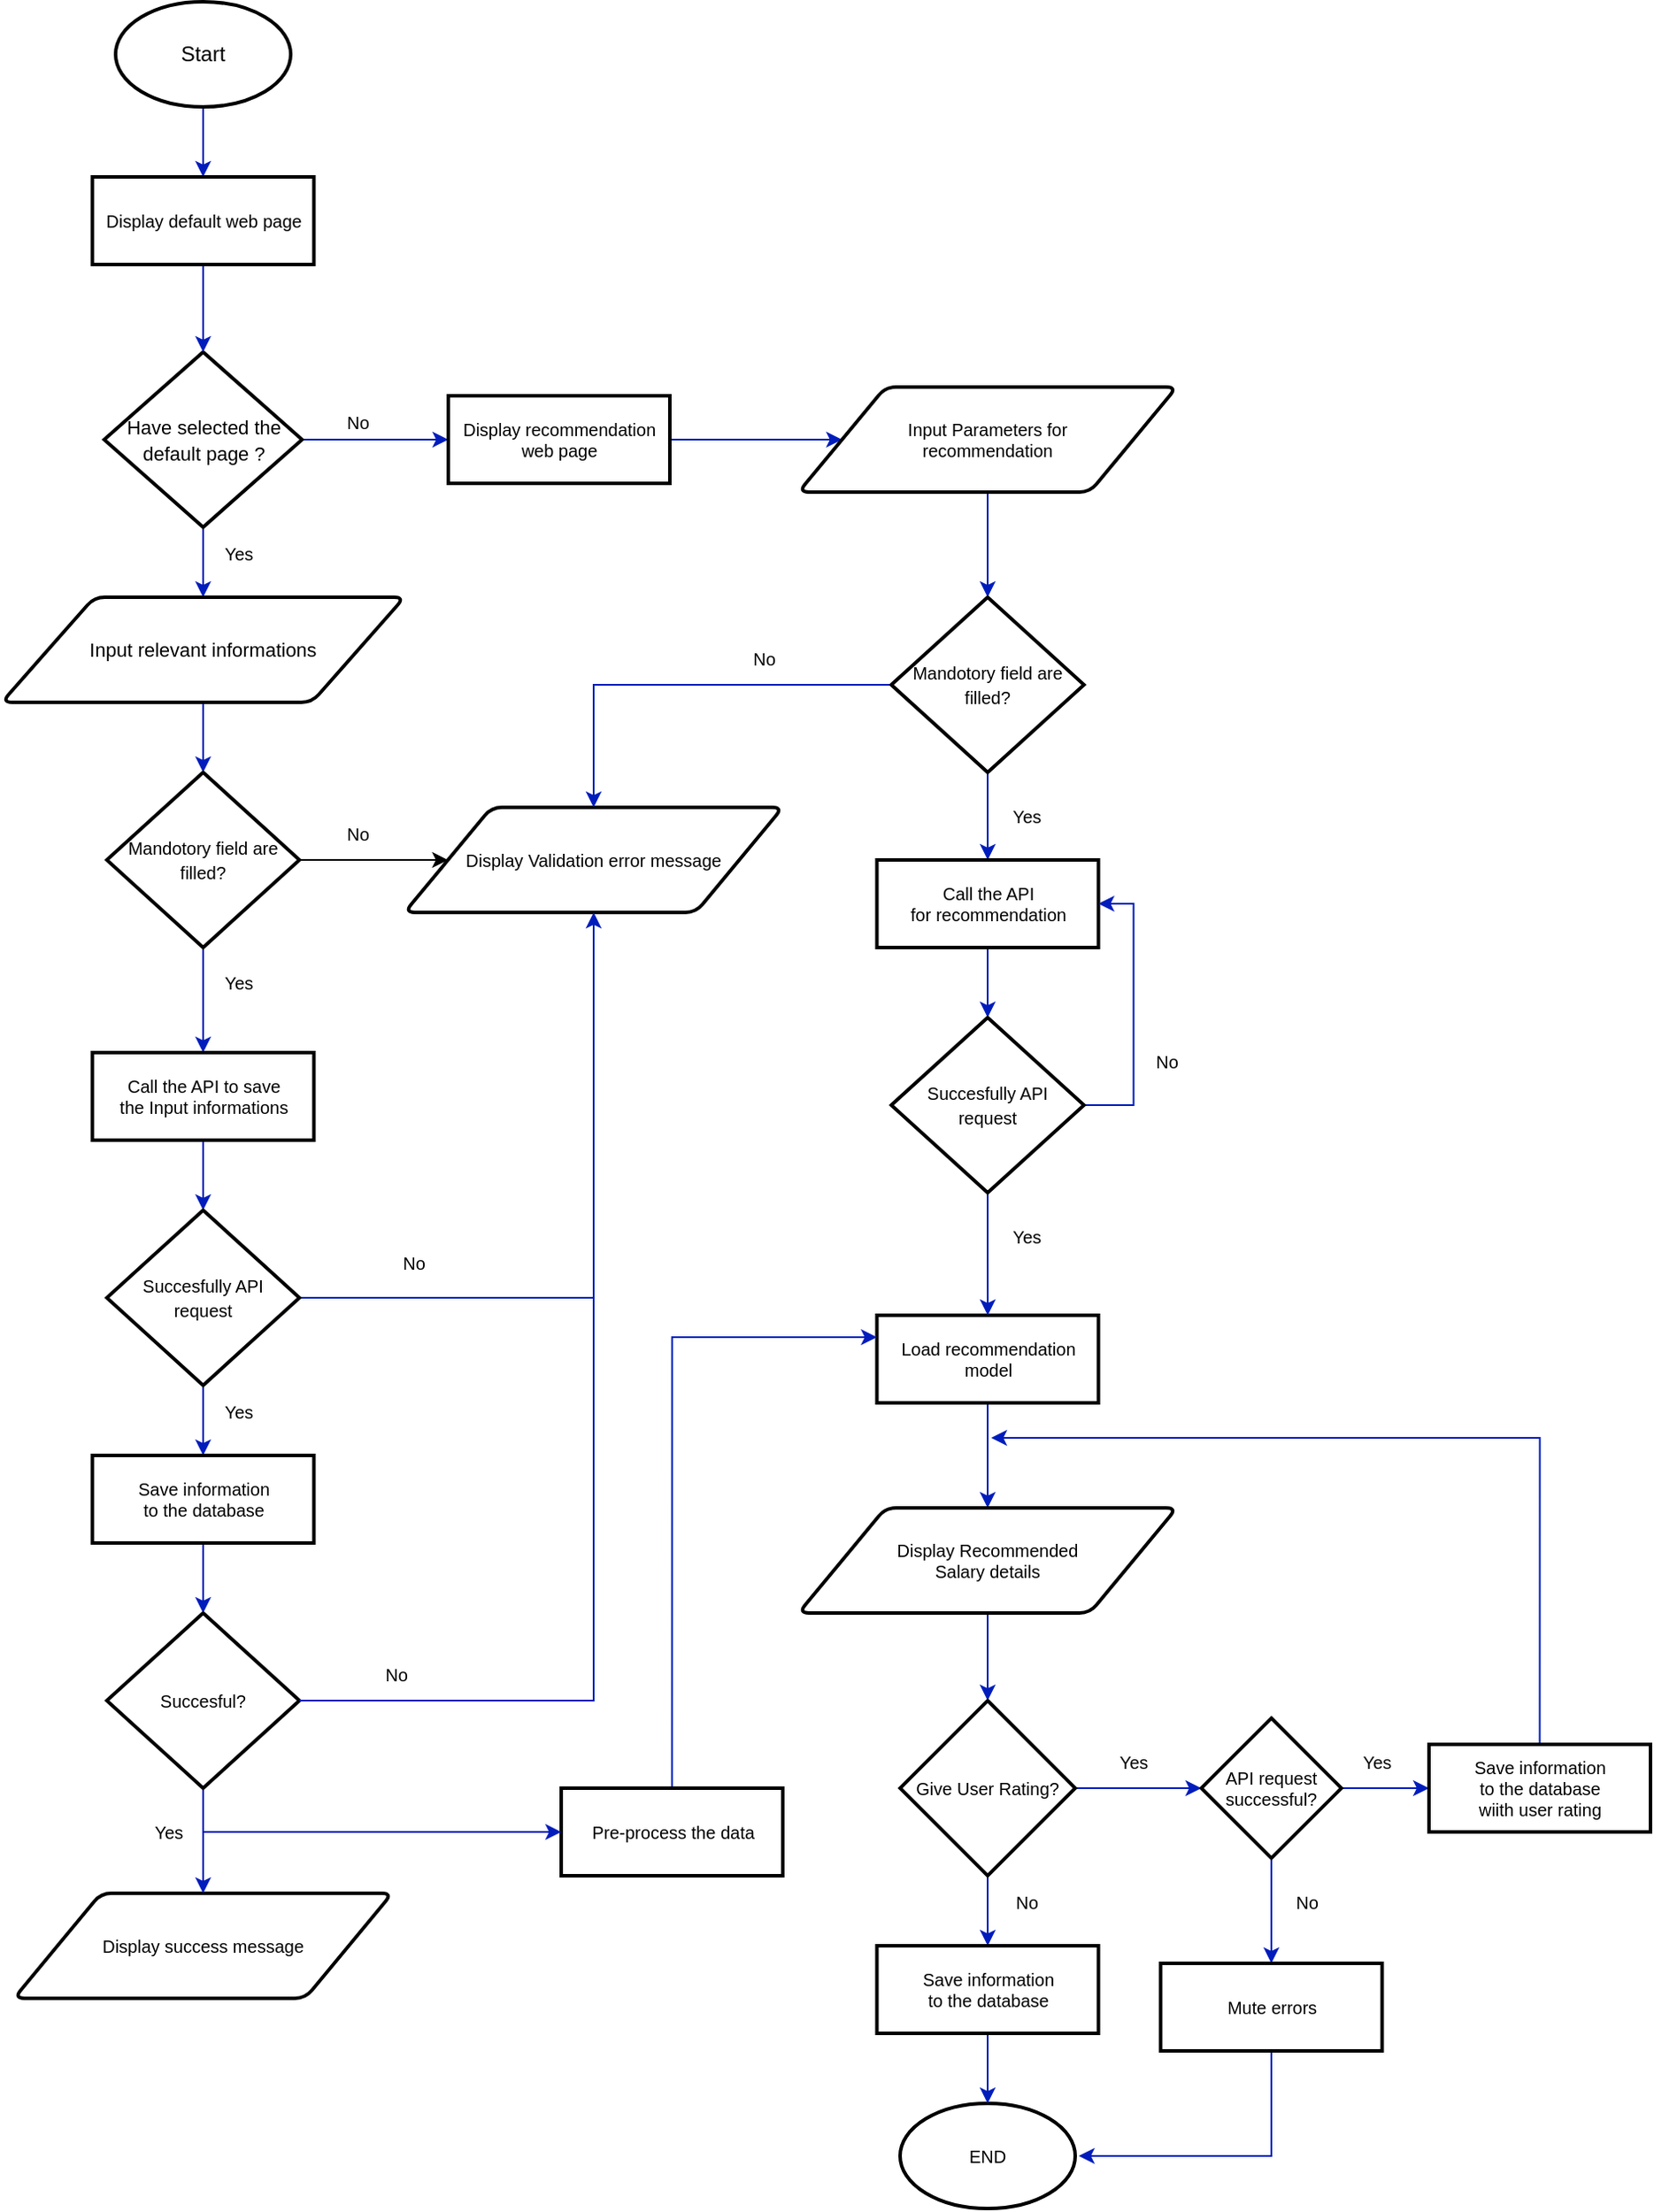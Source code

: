 <mxfile version="20.8.10" type="device"><diagram name="Page-1" id="iLpKKpROoNERRfutZQwl"><mxGraphModel dx="1036" dy="614" grid="1" gridSize="10" guides="1" tooltips="1" connect="1" arrows="1" fold="1" page="1" pageScale="1" pageWidth="827" pageHeight="1169" math="0" shadow="0"><root><mxCell id="0"/><mxCell id="1" parent="0"/><mxCell id="Tg9t9u4_dqQAyzhTdYBL-23" style="edgeStyle=orthogonalEdgeStyle;rounded=0;orthogonalLoop=1;jettySize=auto;html=1;exitX=0.5;exitY=1;exitDx=0;exitDy=0;exitPerimeter=0;entryX=0.5;entryY=0;entryDx=0;entryDy=0;fontSize=10;fillColor=#0050ef;strokeColor=#001DBC;" edge="1" parent="1" source="Tg9t9u4_dqQAyzhTdYBL-1" target="Tg9t9u4_dqQAyzhTdYBL-9"><mxGeometry relative="1" as="geometry"/></mxCell><mxCell id="Tg9t9u4_dqQAyzhTdYBL-1" value="Start" style="strokeWidth=2;html=1;shape=mxgraph.flowchart.start_1;whiteSpace=wrap;" vertex="1" parent="1"><mxGeometry x="150" y="20" width="100" height="60" as="geometry"/></mxCell><mxCell id="Tg9t9u4_dqQAyzhTdYBL-17" style="edgeStyle=orthogonalEdgeStyle;rounded=0;orthogonalLoop=1;jettySize=auto;html=1;exitX=0.5;exitY=1;exitDx=0;exitDy=0;exitPerimeter=0;entryX=0.5;entryY=0;entryDx=0;entryDy=0;fontSize=10;fillColor=#0050ef;strokeColor=#001DBC;" edge="1" parent="1" source="Tg9t9u4_dqQAyzhTdYBL-3" target="Tg9t9u4_dqQAyzhTdYBL-6"><mxGeometry relative="1" as="geometry"/></mxCell><mxCell id="Tg9t9u4_dqQAyzhTdYBL-35" style="edgeStyle=orthogonalEdgeStyle;rounded=0;orthogonalLoop=1;jettySize=auto;html=1;exitX=1;exitY=0.5;exitDx=0;exitDy=0;exitPerimeter=0;entryX=0;entryY=0.5;entryDx=0;entryDy=0;fontSize=10;fillColor=#0050ef;strokeColor=#001DBC;" edge="1" parent="1" source="Tg9t9u4_dqQAyzhTdYBL-3" target="Tg9t9u4_dqQAyzhTdYBL-33"><mxGeometry relative="1" as="geometry"/></mxCell><mxCell id="Tg9t9u4_dqQAyzhTdYBL-3" value="&lt;span style=&quot;font-size: 11px;&quot;&gt;Have selected the default page ?&lt;/span&gt;" style="strokeWidth=2;html=1;shape=mxgraph.flowchart.decision;whiteSpace=wrap;" vertex="1" parent="1"><mxGeometry x="143.5" y="220" width="113" height="100" as="geometry"/></mxCell><mxCell id="Tg9t9u4_dqQAyzhTdYBL-18" style="edgeStyle=orthogonalEdgeStyle;rounded=0;orthogonalLoop=1;jettySize=auto;html=1;exitX=0.5;exitY=1;exitDx=0;exitDy=0;entryX=0.5;entryY=0;entryDx=0;entryDy=0;entryPerimeter=0;fontSize=10;fillColor=#0050ef;strokeColor=#001DBC;" edge="1" parent="1" source="Tg9t9u4_dqQAyzhTdYBL-6" target="Tg9t9u4_dqQAyzhTdYBL-7"><mxGeometry relative="1" as="geometry"/></mxCell><mxCell id="Tg9t9u4_dqQAyzhTdYBL-6" value="Input relevant informations" style="shape=parallelogram;html=1;strokeWidth=2;perimeter=parallelogramPerimeter;whiteSpace=wrap;rounded=1;arcSize=12;size=0.23;fontSize=11;" vertex="1" parent="1"><mxGeometry x="85" y="360" width="230" height="60" as="geometry"/></mxCell><mxCell id="Tg9t9u4_dqQAyzhTdYBL-19" style="edgeStyle=orthogonalEdgeStyle;rounded=0;orthogonalLoop=1;jettySize=auto;html=1;exitX=0.5;exitY=1;exitDx=0;exitDy=0;exitPerimeter=0;entryX=0.5;entryY=0;entryDx=0;entryDy=0;fontSize=10;fillColor=#0050ef;strokeColor=#001DBC;" edge="1" parent="1" source="Tg9t9u4_dqQAyzhTdYBL-7" target="Tg9t9u4_dqQAyzhTdYBL-11"><mxGeometry relative="1" as="geometry"/></mxCell><mxCell id="Tg9t9u4_dqQAyzhTdYBL-24" style="edgeStyle=orthogonalEdgeStyle;rounded=0;orthogonalLoop=1;jettySize=auto;html=1;exitX=1;exitY=0.5;exitDx=0;exitDy=0;exitPerimeter=0;fontSize=10;" edge="1" parent="1" source="Tg9t9u4_dqQAyzhTdYBL-7" target="Tg9t9u4_dqQAyzhTdYBL-10"><mxGeometry relative="1" as="geometry"/></mxCell><mxCell id="Tg9t9u4_dqQAyzhTdYBL-7" value="&lt;font style=&quot;font-size: 10px;&quot;&gt;Mandotory field are filled?&lt;/font&gt;" style="strokeWidth=2;html=1;shape=mxgraph.flowchart.decision;whiteSpace=wrap;fontSize=11;" vertex="1" parent="1"><mxGeometry x="145" y="460" width="110" height="100" as="geometry"/></mxCell><mxCell id="Tg9t9u4_dqQAyzhTdYBL-16" style="edgeStyle=orthogonalEdgeStyle;rounded=0;orthogonalLoop=1;jettySize=auto;html=1;exitX=0.5;exitY=1;exitDx=0;exitDy=0;entryX=0.5;entryY=0;entryDx=0;entryDy=0;entryPerimeter=0;fontSize=10;fillColor=#0050ef;strokeColor=#001DBC;" edge="1" parent="1" source="Tg9t9u4_dqQAyzhTdYBL-9" target="Tg9t9u4_dqQAyzhTdYBL-3"><mxGeometry relative="1" as="geometry"/></mxCell><mxCell id="Tg9t9u4_dqQAyzhTdYBL-9" value="Display default web page" style="html=1;whitespace=wrap;fontSize=10;strokeColor=#000000;rounded=0;strokeWidth=2;" vertex="1" parent="1"><mxGeometry x="136.75" y="120" width="126.5" height="50" as="geometry"/></mxCell><mxCell id="Tg9t9u4_dqQAyzhTdYBL-10" value="Display Validation error message" style="shape=parallelogram;html=1;strokeWidth=2;perimeter=parallelogramPerimeter;whiteSpace=wrap;rounded=1;arcSize=12;size=0.23;strokeColor=#000000;fontSize=10;" vertex="1" parent="1"><mxGeometry x="315" y="480" width="216" height="60" as="geometry"/></mxCell><mxCell id="Tg9t9u4_dqQAyzhTdYBL-20" style="edgeStyle=orthogonalEdgeStyle;rounded=0;orthogonalLoop=1;jettySize=auto;html=1;exitX=0.5;exitY=1;exitDx=0;exitDy=0;entryX=0.5;entryY=0;entryDx=0;entryDy=0;entryPerimeter=0;fontSize=10;fillColor=#0050ef;strokeColor=#001DBC;" edge="1" parent="1" source="Tg9t9u4_dqQAyzhTdYBL-11" target="Tg9t9u4_dqQAyzhTdYBL-12"><mxGeometry relative="1" as="geometry"/></mxCell><mxCell id="Tg9t9u4_dqQAyzhTdYBL-11" value="Call the API to save &lt;br&gt;the Input informations" style="html=1;whitespace=wrap;fontSize=10;strokeColor=#000000;rounded=0;strokeWidth=2;" vertex="1" parent="1"><mxGeometry x="136.75" y="620" width="126.5" height="50" as="geometry"/></mxCell><mxCell id="Tg9t9u4_dqQAyzhTdYBL-21" style="edgeStyle=orthogonalEdgeStyle;rounded=0;orthogonalLoop=1;jettySize=auto;html=1;exitX=0.5;exitY=1;exitDx=0;exitDy=0;exitPerimeter=0;entryX=0.5;entryY=0;entryDx=0;entryDy=0;fontSize=10;fillColor=#0050ef;strokeColor=#001DBC;" edge="1" parent="1" source="Tg9t9u4_dqQAyzhTdYBL-12" target="Tg9t9u4_dqQAyzhTdYBL-13"><mxGeometry relative="1" as="geometry"/></mxCell><mxCell id="Tg9t9u4_dqQAyzhTdYBL-25" style="edgeStyle=orthogonalEdgeStyle;rounded=0;orthogonalLoop=1;jettySize=auto;html=1;exitX=1;exitY=0.5;exitDx=0;exitDy=0;exitPerimeter=0;entryX=0.5;entryY=1;entryDx=0;entryDy=0;fontSize=10;fillColor=#0050ef;strokeColor=#001DBC;" edge="1" parent="1" source="Tg9t9u4_dqQAyzhTdYBL-12" target="Tg9t9u4_dqQAyzhTdYBL-10"><mxGeometry relative="1" as="geometry"/></mxCell><mxCell id="Tg9t9u4_dqQAyzhTdYBL-12" value="&lt;span style=&quot;font-size: 10px;&quot;&gt;Succesfully API &lt;br&gt;request&lt;/span&gt;" style="strokeWidth=2;html=1;shape=mxgraph.flowchart.decision;whiteSpace=wrap;fontSize=11;" vertex="1" parent="1"><mxGeometry x="145" y="710" width="110" height="100" as="geometry"/></mxCell><mxCell id="Tg9t9u4_dqQAyzhTdYBL-27" style="edgeStyle=orthogonalEdgeStyle;rounded=0;orthogonalLoop=1;jettySize=auto;html=1;exitX=0.5;exitY=1;exitDx=0;exitDy=0;entryX=0.5;entryY=0;entryDx=0;entryDy=0;entryPerimeter=0;fontSize=10;fillColor=#0050ef;strokeColor=#001DBC;" edge="1" parent="1" source="Tg9t9u4_dqQAyzhTdYBL-13" target="Tg9t9u4_dqQAyzhTdYBL-26"><mxGeometry relative="1" as="geometry"/></mxCell><mxCell id="Tg9t9u4_dqQAyzhTdYBL-13" value="Save information &lt;br&gt;to the database" style="html=1;whitespace=wrap;fontSize=10;strokeColor=#000000;rounded=0;strokeWidth=2;" vertex="1" parent="1"><mxGeometry x="136.75" y="850" width="126.5" height="50" as="geometry"/></mxCell><mxCell id="Tg9t9u4_dqQAyzhTdYBL-14" value="Display success message" style="shape=parallelogram;html=1;strokeWidth=2;perimeter=parallelogramPerimeter;whiteSpace=wrap;rounded=1;arcSize=12;size=0.23;strokeColor=#000000;fontSize=10;" vertex="1" parent="1"><mxGeometry x="92" y="1100" width="216" height="60" as="geometry"/></mxCell><mxCell id="Tg9t9u4_dqQAyzhTdYBL-28" style="edgeStyle=orthogonalEdgeStyle;rounded=0;orthogonalLoop=1;jettySize=auto;html=1;exitX=0.5;exitY=1;exitDx=0;exitDy=0;exitPerimeter=0;fontSize=10;fillColor=#0050ef;strokeColor=#001DBC;" edge="1" parent="1" source="Tg9t9u4_dqQAyzhTdYBL-26" target="Tg9t9u4_dqQAyzhTdYBL-14"><mxGeometry relative="1" as="geometry"/></mxCell><mxCell id="Tg9t9u4_dqQAyzhTdYBL-26" value="&lt;span style=&quot;font-size: 10px;&quot;&gt;Succesful?&lt;/span&gt;" style="strokeWidth=2;html=1;shape=mxgraph.flowchart.decision;whiteSpace=wrap;fontSize=11;" vertex="1" parent="1"><mxGeometry x="145" y="940" width="110" height="100" as="geometry"/></mxCell><mxCell id="Tg9t9u4_dqQAyzhTdYBL-30" value="" style="endArrow=none;html=1;rounded=0;fontSize=10;exitX=1;exitY=0.5;exitDx=0;exitDy=0;exitPerimeter=0;fillColor=#0050ef;strokeColor=#001DBC;" edge="1" parent="1" source="Tg9t9u4_dqQAyzhTdYBL-26"><mxGeometry width="50" height="50" relative="1" as="geometry"><mxPoint x="258" y="990" as="sourcePoint"/><mxPoint x="423" y="760" as="targetPoint"/><Array as="points"><mxPoint x="423" y="990"/></Array></mxGeometry></mxCell><mxCell id="Tg9t9u4_dqQAyzhTdYBL-37" style="edgeStyle=orthogonalEdgeStyle;rounded=0;orthogonalLoop=1;jettySize=auto;html=1;exitX=1;exitY=0.5;exitDx=0;exitDy=0;entryX=0;entryY=0.5;entryDx=0;entryDy=0;fontSize=10;fillColor=#0050ef;strokeColor=#001DBC;" edge="1" parent="1" source="Tg9t9u4_dqQAyzhTdYBL-33" target="Tg9t9u4_dqQAyzhTdYBL-36"><mxGeometry relative="1" as="geometry"/></mxCell><mxCell id="Tg9t9u4_dqQAyzhTdYBL-33" value="Display recommendation &lt;br&gt;web page" style="html=1;whitespace=wrap;fontSize=10;strokeColor=#000000;rounded=0;strokeWidth=2;" vertex="1" parent="1"><mxGeometry x="340" y="245" width="126.5" height="50" as="geometry"/></mxCell><mxCell id="Tg9t9u4_dqQAyzhTdYBL-41" style="edgeStyle=orthogonalEdgeStyle;rounded=0;orthogonalLoop=1;jettySize=auto;html=1;exitX=0.5;exitY=1;exitDx=0;exitDy=0;entryX=0.5;entryY=0;entryDx=0;entryDy=0;entryPerimeter=0;fontSize=10;fillColor=#0050ef;strokeColor=#001DBC;" edge="1" parent="1" source="Tg9t9u4_dqQAyzhTdYBL-36" target="Tg9t9u4_dqQAyzhTdYBL-39"><mxGeometry relative="1" as="geometry"/></mxCell><mxCell id="Tg9t9u4_dqQAyzhTdYBL-36" value="Input Parameters for &lt;br&gt;recommendation" style="shape=parallelogram;html=1;strokeWidth=2;perimeter=parallelogramPerimeter;whiteSpace=wrap;rounded=1;arcSize=12;size=0.23;strokeColor=#000000;fontSize=10;" vertex="1" parent="1"><mxGeometry x="540" y="240" width="216" height="60" as="geometry"/></mxCell><mxCell id="Tg9t9u4_dqQAyzhTdYBL-40" style="edgeStyle=orthogonalEdgeStyle;rounded=0;orthogonalLoop=1;jettySize=auto;html=1;exitX=0;exitY=0.5;exitDx=0;exitDy=0;exitPerimeter=0;fontSize=10;fillColor=#0050ef;strokeColor=#001DBC;" edge="1" parent="1" source="Tg9t9u4_dqQAyzhTdYBL-39" target="Tg9t9u4_dqQAyzhTdYBL-10"><mxGeometry relative="1" as="geometry"/></mxCell><mxCell id="Tg9t9u4_dqQAyzhTdYBL-51" style="edgeStyle=orthogonalEdgeStyle;rounded=0;orthogonalLoop=1;jettySize=auto;html=1;exitX=0.5;exitY=1;exitDx=0;exitDy=0;exitPerimeter=0;fontSize=10;fillColor=#0050ef;strokeColor=#001DBC;" edge="1" parent="1" source="Tg9t9u4_dqQAyzhTdYBL-39" target="Tg9t9u4_dqQAyzhTdYBL-50"><mxGeometry relative="1" as="geometry"/></mxCell><mxCell id="Tg9t9u4_dqQAyzhTdYBL-39" value="&lt;font style=&quot;font-size: 10px;&quot;&gt;Mandotory field are filled?&lt;/font&gt;" style="strokeWidth=2;html=1;shape=mxgraph.flowchart.decision;whiteSpace=wrap;fontSize=11;" vertex="1" parent="1"><mxGeometry x="593" y="360" width="110" height="100" as="geometry"/></mxCell><mxCell id="Tg9t9u4_dqQAyzhTdYBL-56" style="edgeStyle=orthogonalEdgeStyle;rounded=0;orthogonalLoop=1;jettySize=auto;html=1;exitX=0.5;exitY=1;exitDx=0;exitDy=0;entryX=0.5;entryY=0;entryDx=0;entryDy=0;fontSize=10;fillColor=#0050ef;strokeColor=#001DBC;" edge="1" parent="1" source="Tg9t9u4_dqQAyzhTdYBL-42" target="Tg9t9u4_dqQAyzhTdYBL-48"><mxGeometry relative="1" as="geometry"/></mxCell><mxCell id="Tg9t9u4_dqQAyzhTdYBL-42" value="Load recommendation &lt;br&gt;model" style="html=1;whitespace=wrap;fontSize=10;strokeColor=#000000;rounded=0;strokeWidth=2;" vertex="1" parent="1"><mxGeometry x="584.75" y="770" width="126.5" height="50" as="geometry"/></mxCell><mxCell id="Tg9t9u4_dqQAyzhTdYBL-57" style="edgeStyle=orthogonalEdgeStyle;rounded=0;orthogonalLoop=1;jettySize=auto;html=1;exitX=0.5;exitY=0;exitDx=0;exitDy=0;entryX=0;entryY=0.25;entryDx=0;entryDy=0;fontSize=10;fillColor=#0050ef;strokeColor=#001DBC;" edge="1" parent="1" source="Tg9t9u4_dqQAyzhTdYBL-44" target="Tg9t9u4_dqQAyzhTdYBL-42"><mxGeometry relative="1" as="geometry"><Array as="points"><mxPoint x="468" y="783"/></Array></mxGeometry></mxCell><mxCell id="Tg9t9u4_dqQAyzhTdYBL-44" value="Pre-process the data" style="html=1;whitespace=wrap;fontSize=10;strokeColor=#000000;rounded=0;strokeWidth=2;" vertex="1" parent="1"><mxGeometry x="404.5" y="1040" width="126.5" height="50" as="geometry"/></mxCell><mxCell id="Tg9t9u4_dqQAyzhTdYBL-45" value="" style="endArrow=classic;html=1;rounded=0;fontSize=10;entryX=0;entryY=0.5;entryDx=0;entryDy=0;fillColor=#0050ef;strokeColor=#001DBC;" edge="1" parent="1" target="Tg9t9u4_dqQAyzhTdYBL-44"><mxGeometry width="50" height="50" relative="1" as="geometry"><mxPoint x="200" y="1065" as="sourcePoint"/><mxPoint x="480" y="1050" as="targetPoint"/></mxGeometry></mxCell><mxCell id="Tg9t9u4_dqQAyzhTdYBL-59" style="edgeStyle=orthogonalEdgeStyle;rounded=0;orthogonalLoop=1;jettySize=auto;html=1;exitX=0.5;exitY=1;exitDx=0;exitDy=0;entryX=0.5;entryY=0;entryDx=0;entryDy=0;entryPerimeter=0;fontSize=10;fillColor=#0050ef;strokeColor=#001DBC;" edge="1" parent="1" source="Tg9t9u4_dqQAyzhTdYBL-48" target="Tg9t9u4_dqQAyzhTdYBL-58"><mxGeometry relative="1" as="geometry"/></mxCell><mxCell id="Tg9t9u4_dqQAyzhTdYBL-48" value="Display Recommended &lt;br&gt;Salary details" style="shape=parallelogram;html=1;strokeWidth=2;perimeter=parallelogramPerimeter;whiteSpace=wrap;rounded=1;arcSize=12;size=0.23;strokeColor=#000000;fontSize=10;" vertex="1" parent="1"><mxGeometry x="540" y="880" width="216" height="60" as="geometry"/></mxCell><mxCell id="Tg9t9u4_dqQAyzhTdYBL-53" style="edgeStyle=orthogonalEdgeStyle;rounded=0;orthogonalLoop=1;jettySize=auto;html=1;exitX=0.5;exitY=1;exitDx=0;exitDy=0;fontSize=10;fillColor=#0050ef;strokeColor=#001DBC;" edge="1" parent="1" source="Tg9t9u4_dqQAyzhTdYBL-50" target="Tg9t9u4_dqQAyzhTdYBL-52"><mxGeometry relative="1" as="geometry"/></mxCell><mxCell id="Tg9t9u4_dqQAyzhTdYBL-50" value="Call the API &lt;br&gt;for recommendation" style="html=1;whitespace=wrap;fontSize=10;strokeColor=#000000;rounded=0;strokeWidth=2;" vertex="1" parent="1"><mxGeometry x="584.75" y="510" width="126.5" height="50" as="geometry"/></mxCell><mxCell id="Tg9t9u4_dqQAyzhTdYBL-54" style="edgeStyle=orthogonalEdgeStyle;rounded=0;orthogonalLoop=1;jettySize=auto;html=1;exitX=0.5;exitY=1;exitDx=0;exitDy=0;exitPerimeter=0;fontSize=10;fillColor=#0050ef;strokeColor=#001DBC;" edge="1" parent="1" source="Tg9t9u4_dqQAyzhTdYBL-52" target="Tg9t9u4_dqQAyzhTdYBL-42"><mxGeometry relative="1" as="geometry"/></mxCell><mxCell id="Tg9t9u4_dqQAyzhTdYBL-55" style="edgeStyle=orthogonalEdgeStyle;rounded=0;orthogonalLoop=1;jettySize=auto;html=1;exitX=1;exitY=0.5;exitDx=0;exitDy=0;exitPerimeter=0;entryX=1;entryY=0.5;entryDx=0;entryDy=0;fontSize=10;fillColor=#0050ef;strokeColor=#001DBC;" edge="1" parent="1" source="Tg9t9u4_dqQAyzhTdYBL-52" target="Tg9t9u4_dqQAyzhTdYBL-50"><mxGeometry relative="1" as="geometry"/></mxCell><mxCell id="Tg9t9u4_dqQAyzhTdYBL-52" value="&lt;span style=&quot;font-size: 10px;&quot;&gt;Succesfully API &lt;br&gt;request&lt;/span&gt;" style="strokeWidth=2;html=1;shape=mxgraph.flowchart.decision;whiteSpace=wrap;fontSize=11;" vertex="1" parent="1"><mxGeometry x="593" y="600" width="110" height="100" as="geometry"/></mxCell><mxCell id="Tg9t9u4_dqQAyzhTdYBL-63" style="edgeStyle=orthogonalEdgeStyle;rounded=0;orthogonalLoop=1;jettySize=auto;html=1;exitX=0.5;exitY=1;exitDx=0;exitDy=0;exitPerimeter=0;fontSize=10;fillColor=#0050ef;strokeColor=#001DBC;" edge="1" parent="1" source="Tg9t9u4_dqQAyzhTdYBL-58" target="Tg9t9u4_dqQAyzhTdYBL-62"><mxGeometry relative="1" as="geometry"/></mxCell><mxCell id="Tg9t9u4_dqQAyzhTdYBL-67" style="edgeStyle=orthogonalEdgeStyle;rounded=0;orthogonalLoop=1;jettySize=auto;html=1;exitX=1;exitY=0.5;exitDx=0;exitDy=0;exitPerimeter=0;entryX=0;entryY=0.5;entryDx=0;entryDy=0;fontSize=10;fillColor=#0050ef;strokeColor=#001DBC;" edge="1" parent="1" source="Tg9t9u4_dqQAyzhTdYBL-58" target="Tg9t9u4_dqQAyzhTdYBL-66"><mxGeometry relative="1" as="geometry"/></mxCell><mxCell id="Tg9t9u4_dqQAyzhTdYBL-58" value="Give User Rating?" style="strokeWidth=2;html=1;shape=mxgraph.flowchart.decision;whiteSpace=wrap;rounded=0;strokeColor=#000000;fontSize=10;" vertex="1" parent="1"><mxGeometry x="598" y="990" width="100" height="100" as="geometry"/></mxCell><mxCell id="Tg9t9u4_dqQAyzhTdYBL-60" value="END" style="strokeWidth=2;html=1;shape=mxgraph.flowchart.start_1;whiteSpace=wrap;rounded=0;strokeColor=#000000;fontSize=10;" vertex="1" parent="1"><mxGeometry x="598" y="1220" width="100" height="60" as="geometry"/></mxCell><mxCell id="Tg9t9u4_dqQAyzhTdYBL-64" style="edgeStyle=orthogonalEdgeStyle;rounded=0;orthogonalLoop=1;jettySize=auto;html=1;exitX=0.5;exitY=1;exitDx=0;exitDy=0;entryX=0.5;entryY=0;entryDx=0;entryDy=0;entryPerimeter=0;fontSize=10;fillColor=#0050ef;strokeColor=#001DBC;" edge="1" parent="1" source="Tg9t9u4_dqQAyzhTdYBL-62" target="Tg9t9u4_dqQAyzhTdYBL-60"><mxGeometry relative="1" as="geometry"/></mxCell><mxCell id="Tg9t9u4_dqQAyzhTdYBL-62" value="Save information &lt;br&gt;to the database" style="html=1;whitespace=wrap;fontSize=10;strokeColor=#000000;rounded=0;strokeWidth=2;" vertex="1" parent="1"><mxGeometry x="584.75" y="1130" width="126.5" height="50" as="geometry"/></mxCell><mxCell id="Tg9t9u4_dqQAyzhTdYBL-69" style="edgeStyle=orthogonalEdgeStyle;rounded=0;orthogonalLoop=1;jettySize=auto;html=1;exitX=1;exitY=0.5;exitDx=0;exitDy=0;entryX=0;entryY=0.5;entryDx=0;entryDy=0;fontSize=10;fillColor=#0050ef;strokeColor=#001DBC;" edge="1" parent="1" source="Tg9t9u4_dqQAyzhTdYBL-66" target="Tg9t9u4_dqQAyzhTdYBL-68"><mxGeometry relative="1" as="geometry"/></mxCell><mxCell id="Tg9t9u4_dqQAyzhTdYBL-72" style="edgeStyle=orthogonalEdgeStyle;rounded=0;orthogonalLoop=1;jettySize=auto;html=1;exitX=0.5;exitY=1;exitDx=0;exitDy=0;entryX=0.5;entryY=0;entryDx=0;entryDy=0;fontSize=10;fillColor=#0050ef;strokeColor=#001DBC;" edge="1" parent="1" source="Tg9t9u4_dqQAyzhTdYBL-66" target="Tg9t9u4_dqQAyzhTdYBL-71"><mxGeometry relative="1" as="geometry"/></mxCell><mxCell id="Tg9t9u4_dqQAyzhTdYBL-66" value="API request&lt;br&gt;successful?" style="rhombus;whiteSpace=wrap;html=1;rounded=0;strokeColor=#000000;strokeWidth=2;fontSize=10;" vertex="1" parent="1"><mxGeometry x="770" y="1000" width="80" height="80" as="geometry"/></mxCell><mxCell id="Tg9t9u4_dqQAyzhTdYBL-73" style="edgeStyle=orthogonalEdgeStyle;rounded=0;orthogonalLoop=1;jettySize=auto;html=1;exitX=0.5;exitY=0;exitDx=0;exitDy=0;fontSize=10;fillColor=#0050ef;strokeColor=#001DBC;" edge="1" parent="1" source="Tg9t9u4_dqQAyzhTdYBL-68"><mxGeometry relative="1" as="geometry"><mxPoint x="650" y="840" as="targetPoint"/><Array as="points"><mxPoint x="963" y="840"/></Array></mxGeometry></mxCell><mxCell id="Tg9t9u4_dqQAyzhTdYBL-68" value="Save information &lt;br&gt;to the database &lt;br&gt;wiith user rating" style="html=1;whitespace=wrap;fontSize=10;strokeColor=#000000;rounded=0;strokeWidth=2;" vertex="1" parent="1"><mxGeometry x="900" y="1015" width="126.5" height="50" as="geometry"/></mxCell><mxCell id="Tg9t9u4_dqQAyzhTdYBL-91" style="edgeStyle=orthogonalEdgeStyle;rounded=0;orthogonalLoop=1;jettySize=auto;html=1;exitX=0.5;exitY=1;exitDx=0;exitDy=0;fontSize=10;fillColor=#0050ef;strokeColor=#001DBC;" edge="1" parent="1" source="Tg9t9u4_dqQAyzhTdYBL-71"><mxGeometry relative="1" as="geometry"><mxPoint x="700" y="1250" as="targetPoint"/><Array as="points"><mxPoint x="810" y="1250"/></Array></mxGeometry></mxCell><mxCell id="Tg9t9u4_dqQAyzhTdYBL-71" value="Mute errors" style="html=1;whitespace=wrap;fontSize=10;strokeColor=#000000;rounded=0;strokeWidth=2;" vertex="1" parent="1"><mxGeometry x="746.75" y="1140" width="126.5" height="50" as="geometry"/></mxCell><mxCell id="Tg9t9u4_dqQAyzhTdYBL-74" value="No" style="text;html=1;align=center;verticalAlign=middle;resizable=0;points=[];autosize=1;strokeColor=none;fillColor=none;fontSize=10;" vertex="1" parent="1"><mxGeometry x="268" y="245" width="40" height="30" as="geometry"/></mxCell><mxCell id="Tg9t9u4_dqQAyzhTdYBL-75" value="Yes" style="text;html=1;align=center;verticalAlign=middle;resizable=0;points=[];autosize=1;strokeColor=none;fillColor=none;fontSize=10;" vertex="1" parent="1"><mxGeometry x="200" y="320" width="40" height="30" as="geometry"/></mxCell><mxCell id="Tg9t9u4_dqQAyzhTdYBL-76" value="No" style="text;html=1;align=center;verticalAlign=middle;resizable=0;points=[];autosize=1;strokeColor=none;fillColor=none;fontSize=10;" vertex="1" parent="1"><mxGeometry x="268" y="480" width="40" height="30" as="geometry"/></mxCell><mxCell id="Tg9t9u4_dqQAyzhTdYBL-77" value="Yes" style="text;html=1;align=center;verticalAlign=middle;resizable=0;points=[];autosize=1;strokeColor=none;fillColor=none;fontSize=10;" vertex="1" parent="1"><mxGeometry x="200" y="565" width="40" height="30" as="geometry"/></mxCell><mxCell id="Tg9t9u4_dqQAyzhTdYBL-78" value="No" style="text;html=1;align=center;verticalAlign=middle;resizable=0;points=[];autosize=1;strokeColor=none;fillColor=none;fontSize=10;" vertex="1" parent="1"><mxGeometry x="300" y="725" width="40" height="30" as="geometry"/></mxCell><mxCell id="Tg9t9u4_dqQAyzhTdYBL-79" value="Yes" style="text;html=1;align=center;verticalAlign=middle;resizable=0;points=[];autosize=1;strokeColor=none;fillColor=none;fontSize=10;" vertex="1" parent="1"><mxGeometry x="200" y="810" width="40" height="30" as="geometry"/></mxCell><mxCell id="Tg9t9u4_dqQAyzhTdYBL-80" value="No" style="text;html=1;align=center;verticalAlign=middle;resizable=0;points=[];autosize=1;strokeColor=none;fillColor=none;fontSize=10;" vertex="1" parent="1"><mxGeometry x="290" y="960" width="40" height="30" as="geometry"/></mxCell><mxCell id="Tg9t9u4_dqQAyzhTdYBL-81" value="Yes" style="text;html=1;align=center;verticalAlign=middle;resizable=0;points=[];autosize=1;strokeColor=none;fillColor=none;fontSize=10;" vertex="1" parent="1"><mxGeometry x="160" y="1050" width="40" height="30" as="geometry"/></mxCell><mxCell id="Tg9t9u4_dqQAyzhTdYBL-82" value="No" style="text;html=1;align=center;verticalAlign=middle;resizable=0;points=[];autosize=1;strokeColor=none;fillColor=none;fontSize=10;" vertex="1" parent="1"><mxGeometry x="500" y="380" width="40" height="30" as="geometry"/></mxCell><mxCell id="Tg9t9u4_dqQAyzhTdYBL-83" value="Yes" style="text;html=1;align=center;verticalAlign=middle;resizable=0;points=[];autosize=1;strokeColor=none;fillColor=none;fontSize=10;" vertex="1" parent="1"><mxGeometry x="650" y="470" width="40" height="30" as="geometry"/></mxCell><mxCell id="Tg9t9u4_dqQAyzhTdYBL-84" value="No" style="text;html=1;align=center;verticalAlign=middle;resizable=0;points=[];autosize=1;strokeColor=none;fillColor=none;fontSize=10;" vertex="1" parent="1"><mxGeometry x="730" y="610" width="40" height="30" as="geometry"/></mxCell><mxCell id="Tg9t9u4_dqQAyzhTdYBL-85" value="Yes" style="text;html=1;align=center;verticalAlign=middle;resizable=0;points=[];autosize=1;strokeColor=none;fillColor=none;fontSize=10;" vertex="1" parent="1"><mxGeometry x="650" y="710" width="40" height="30" as="geometry"/></mxCell><mxCell id="Tg9t9u4_dqQAyzhTdYBL-87" value="Yes" style="text;html=1;align=center;verticalAlign=middle;resizable=0;points=[];autosize=1;strokeColor=none;fillColor=none;fontSize=10;" vertex="1" parent="1"><mxGeometry x="711.25" y="1010" width="40" height="30" as="geometry"/></mxCell><mxCell id="Tg9t9u4_dqQAyzhTdYBL-88" value="Yes" style="text;html=1;align=center;verticalAlign=middle;resizable=0;points=[];autosize=1;strokeColor=none;fillColor=none;fontSize=10;" vertex="1" parent="1"><mxGeometry x="850" y="1010" width="40" height="30" as="geometry"/></mxCell><mxCell id="Tg9t9u4_dqQAyzhTdYBL-89" value="No" style="text;html=1;align=center;verticalAlign=middle;resizable=0;points=[];autosize=1;strokeColor=none;fillColor=none;fontSize=10;" vertex="1" parent="1"><mxGeometry x="650" y="1090" width="40" height="30" as="geometry"/></mxCell><mxCell id="Tg9t9u4_dqQAyzhTdYBL-90" value="No" style="text;html=1;align=center;verticalAlign=middle;resizable=0;points=[];autosize=1;strokeColor=none;fillColor=none;fontSize=10;" vertex="1" parent="1"><mxGeometry x="810" y="1090" width="40" height="30" as="geometry"/></mxCell></root></mxGraphModel></diagram></mxfile>